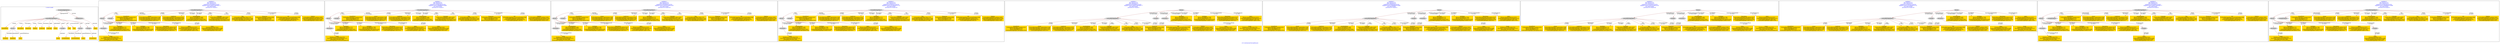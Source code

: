 digraph n0 {
fontcolor="blue"
remincross="true"
label="s23-s-national-portrait-gallery.json"
subgraph cluster_0 {
label="1-correct model"
n2[style="filled",color="white",fillcolor="lightgray",label="CulturalHeritageObject1"];
n3[shape="plaintext",style="filled",fillcolor="gold",label="DateOfWork"];
n4[style="filled",color="white",fillcolor="lightgray",label="Person1"];
n5[shape="plaintext",style="filled",fillcolor="gold",label="Description"];
n6[shape="plaintext",style="filled",fillcolor="gold",label="Dimension"];
n7[shape="plaintext",style="filled",fillcolor="gold",label="Medium"];
n8[shape="plaintext",style="filled",fillcolor="gold",label="CreditLine"];
n9[shape="plaintext",style="filled",fillcolor="gold",label="Copyright"];
n10[shape="plaintext",style="filled",fillcolor="gold",label="Owner"];
n11[style="filled",color="white",fillcolor="lightgray",label="Concept1"];
n12[shape="plaintext",style="filled",fillcolor="gold",label="Title"];
n13[shape="plaintext",style="filled",fillcolor="gold",label="Ref"];
n14[style="filled",color="white",fillcolor="lightgray",label="Person2"];
n15[style="filled",color="white",fillcolor="lightgray",label="Concept2"];
n16[shape="plaintext",style="filled",fillcolor="gold",label="birthDate"];
n17[shape="plaintext",style="filled",fillcolor="gold",label="deathDate"];
n18[shape="plaintext",style="filled",fillcolor="gold",label="Artist"];
n19[shape="plaintext",style="filled",fillcolor="gold",label="sitterBirthDate"];
n20[shape="plaintext",style="filled",fillcolor="gold",label="sitterDeathDate"];
n21[shape="plaintext",style="filled",fillcolor="gold",label="values"];
n22[style="filled",color="white",fillcolor="lightgray",label="EuropeanaAggregation1"];
n23[style="filled",color="white",fillcolor="lightgray",label="WebResource1"];
n24[shape="plaintext",style="filled",fillcolor="gold",label="Image"];
n25[shape="plaintext",style="filled",fillcolor="gold",label="values"];
n26[shape="plaintext",style="filled",fillcolor="gold",label="Classification"];
}
subgraph cluster_1 {
label="candidate 0\nlink coherence:0.0\nnode coherence:0.0\nconfidence:0.6534566631524267\nmapping score:0.34004110993969777\ncost:1800.020004\n-precision:0.67-recall:0.5"
n28[style="filled",color="white",fillcolor="lightgray",label="CulturalHeritageObject1"];
n29[style="filled",color="white",fillcolor="lightgray",label="Person1"];
n30[style="filled",color="white",fillcolor="lightgray",label="Concept1"];
n31[style="filled",color="white",fillcolor="lightgray",label="Document1"];
n32[shape="plaintext",style="filled",fillcolor="gold",label="deathDate\n[Person,dateOfDeath,0.72]\n[Person,dateOfBirth,0.215]\n[CulturalHeritageObject,extent,0.041]\n[CulturalHeritageObject,description,0.023]"];
n33[shape="plaintext",style="filled",fillcolor="gold",label="DateOfWork\n[CulturalHeritageObject,created,0.819]\n[Person,dateOfDeath,0.07]\n[Person,dateOfBirth,0.07]\n[CulturalHeritageObject,description,0.041]"];
n34[shape="plaintext",style="filled",fillcolor="gold",label="Image\n[WebResource,classLink,0.976]\n[Document,columnSubClassOfLink,0.015]\n[Document,classLink,0.009]\n[CulturalHeritageObject,accessionNumber,0.0]"];
n35[shape="plaintext",style="filled",fillcolor="gold",label="birthDate\n[Person,dateOfBirth,0.796]\n[Person,dateOfDeath,0.151]\n[CulturalHeritageObject,description,0.028]\n[CulturalHeritageObject,extent,0.025]"];
n36[shape="plaintext",style="filled",fillcolor="gold",label="Owner\n[CulturalHeritageObject,rightsHolder,0.508]\n[CulturalHeritageObject,provenance,0.436]\n[CulturalHeritageObject,description,0.043]\n[CulturalHeritageObject,title,0.013]"];
n37[shape="plaintext",style="filled",fillcolor="gold",label="CreditLine\n[CulturalHeritageObject,provenance,0.631]\n[CulturalHeritageObject,rightsHolder,0.293]\n[CulturalHeritageObject,description,0.06]\n[CulturalHeritageObject,title,0.017]"];
n38[shape="plaintext",style="filled",fillcolor="gold",label="sitterBirthDate\n[Person,dateOfBirth,0.468]\n[Person,dateOfDeath,0.431]\n[CulturalHeritageObject,extent,0.081]\n[CulturalHeritageObject,description,0.02]"];
n39[shape="plaintext",style="filled",fillcolor="gold",label="Copyright\n[CulturalHeritageObject,rights,0.835]\n[Person,nameOfThePerson,0.098]\n[CulturalHeritageObject,provenance,0.037]\n[CulturalHeritageObject,description,0.03]"];
n40[shape="plaintext",style="filled",fillcolor="gold",label="Title\n[CulturalHeritageObject,title,0.707]\n[CulturalHeritageObject,description,0.142]\n[CulturalHeritageObject,provenance,0.082]\n[Person,nameOfThePerson,0.069]"];
n41[shape="plaintext",style="filled",fillcolor="gold",label="Description\n[CulturalHeritageObject,description,0.811]\n[Person,biographicalInformation,0.138]\n[CulturalHeritageObject,provenance,0.029]\n[CulturalHeritageObject,title,0.021]"];
n42[shape="plaintext",style="filled",fillcolor="gold",label="Dimension\n[CulturalHeritageObject,extent,0.958]\n[Person,dateOfDeath,0.026]\n[Person,dateOfBirth,0.014]\n[Person,biographicalInformation,0.003]"];
n43[shape="plaintext",style="filled",fillcolor="gold",label="Ref\n[CulturalHeritageObject,accessionNumber,0.999]\n[CulturalHeritageObject,extent,0.001]\n[CulturalHeritageObject,rightsHolder,0.0]\n[CulturalHeritageObject,title,0.0]"];
n44[shape="plaintext",style="filled",fillcolor="gold",label="values\n[Concept,prefLabel,0.941]\n[CulturalHeritageObject,description,0.048]\n[Person,biographicalInformation,0.008]\n[CulturalHeritageObject,title,0.002]"];
n45[shape="plaintext",style="filled",fillcolor="gold",label="Medium\n[CulturalHeritageObject,medium,0.892]\n[CulturalHeritageObject,description,0.103]\n[Person,biographicalInformation,0.004]\n[CulturalHeritageObject,extent,0.001]"];
n46[shape="plaintext",style="filled",fillcolor="gold",label="Artist\n[Person,nameOfThePerson,0.823]\n[CulturalHeritageObject,description,0.075]\n[CulturalHeritageObject,title,0.06]\n[CulturalHeritageObject,rights,0.042]"];
}
subgraph cluster_2 {
label="candidate 1\nlink coherence:0.0\nnode coherence:0.0\nconfidence:0.6530623852451002\nmapping score:0.3399096839705889\ncost:1800.020004\n-precision:0.67-recall:0.5"
n48[style="filled",color="white",fillcolor="lightgray",label="CulturalHeritageObject1"];
n49[style="filled",color="white",fillcolor="lightgray",label="Person1"];
n50[style="filled",color="white",fillcolor="lightgray",label="Concept1"];
n51[style="filled",color="white",fillcolor="lightgray",label="Document1"];
n52[shape="plaintext",style="filled",fillcolor="gold",label="deathDate\n[Person,dateOfDeath,0.72]\n[Person,dateOfBirth,0.215]\n[CulturalHeritageObject,extent,0.041]\n[CulturalHeritageObject,description,0.023]"];
n53[shape="plaintext",style="filled",fillcolor="gold",label="Image\n[WebResource,classLink,0.976]\n[Document,columnSubClassOfLink,0.015]\n[Document,classLink,0.009]\n[CulturalHeritageObject,accessionNumber,0.0]"];
n54[shape="plaintext",style="filled",fillcolor="gold",label="DateOfWork\n[CulturalHeritageObject,created,0.819]\n[Person,dateOfDeath,0.07]\n[Person,dateOfBirth,0.07]\n[CulturalHeritageObject,description,0.041]"];
n55[shape="plaintext",style="filled",fillcolor="gold",label="birthDate\n[Person,dateOfBirth,0.796]\n[Person,dateOfDeath,0.151]\n[CulturalHeritageObject,description,0.028]\n[CulturalHeritageObject,extent,0.025]"];
n56[shape="plaintext",style="filled",fillcolor="gold",label="Owner\n[CulturalHeritageObject,rightsHolder,0.508]\n[CulturalHeritageObject,provenance,0.436]\n[CulturalHeritageObject,description,0.043]\n[CulturalHeritageObject,title,0.013]"];
n57[shape="plaintext",style="filled",fillcolor="gold",label="CreditLine\n[CulturalHeritageObject,provenance,0.631]\n[CulturalHeritageObject,rightsHolder,0.293]\n[CulturalHeritageObject,description,0.06]\n[CulturalHeritageObject,title,0.017]"];
n58[shape="plaintext",style="filled",fillcolor="gold",label="sitterBirthDate\n[Person,dateOfBirth,0.468]\n[Person,dateOfDeath,0.431]\n[CulturalHeritageObject,extent,0.081]\n[CulturalHeritageObject,description,0.02]"];
n59[shape="plaintext",style="filled",fillcolor="gold",label="Copyright\n[CulturalHeritageObject,rights,0.835]\n[Person,nameOfThePerson,0.098]\n[CulturalHeritageObject,provenance,0.037]\n[CulturalHeritageObject,description,0.03]"];
n60[shape="plaintext",style="filled",fillcolor="gold",label="Title\n[CulturalHeritageObject,title,0.707]\n[CulturalHeritageObject,description,0.142]\n[CulturalHeritageObject,provenance,0.082]\n[Person,nameOfThePerson,0.069]"];
n61[shape="plaintext",style="filled",fillcolor="gold",label="Description\n[CulturalHeritageObject,description,0.811]\n[Person,biographicalInformation,0.138]\n[CulturalHeritageObject,provenance,0.029]\n[CulturalHeritageObject,title,0.021]"];
n62[shape="plaintext",style="filled",fillcolor="gold",label="Dimension\n[CulturalHeritageObject,extent,0.958]\n[Person,dateOfDeath,0.026]\n[Person,dateOfBirth,0.014]\n[Person,biographicalInformation,0.003]"];
n63[shape="plaintext",style="filled",fillcolor="gold",label="Ref\n[CulturalHeritageObject,accessionNumber,0.999]\n[CulturalHeritageObject,extent,0.001]\n[CulturalHeritageObject,rightsHolder,0.0]\n[CulturalHeritageObject,title,0.0]"];
n64[shape="plaintext",style="filled",fillcolor="gold",label="values\n[Concept,prefLabel,0.941]\n[CulturalHeritageObject,description,0.048]\n[Person,biographicalInformation,0.008]\n[CulturalHeritageObject,title,0.002]"];
n65[shape="plaintext",style="filled",fillcolor="gold",label="Medium\n[CulturalHeritageObject,medium,0.892]\n[CulturalHeritageObject,description,0.103]\n[Person,biographicalInformation,0.004]\n[CulturalHeritageObject,extent,0.001]"];
n66[shape="plaintext",style="filled",fillcolor="gold",label="Artist\n[Person,nameOfThePerson,0.823]\n[CulturalHeritageObject,description,0.075]\n[CulturalHeritageObject,title,0.06]\n[CulturalHeritageObject,rights,0.042]"];
}
subgraph cluster_3 {
label="candidate 2\nlink coherence:0.0\nnode coherence:0.0\nconfidence:0.6343444451518793\nmapping score:0.33367037060618193\ncost:1800.020004\n-precision:0.61-recall:0.46"
n68[style="filled",color="white",fillcolor="lightgray",label="CulturalHeritageObject1"];
n69[style="filled",color="white",fillcolor="lightgray",label="Person1"];
n70[style="filled",color="white",fillcolor="lightgray",label="Concept1"];
n71[style="filled",color="white",fillcolor="lightgray",label="Document1"];
n72[shape="plaintext",style="filled",fillcolor="gold",label="sitterBirthDate\n[Person,dateOfBirth,0.468]\n[Person,dateOfDeath,0.431]\n[CulturalHeritageObject,extent,0.081]\n[CulturalHeritageObject,description,0.02]"];
n73[shape="plaintext",style="filled",fillcolor="gold",label="DateOfWork\n[CulturalHeritageObject,created,0.819]\n[Person,dateOfDeath,0.07]\n[Person,dateOfBirth,0.07]\n[CulturalHeritageObject,description,0.041]"];
n74[shape="plaintext",style="filled",fillcolor="gold",label="Image\n[WebResource,classLink,0.976]\n[Document,columnSubClassOfLink,0.015]\n[Document,classLink,0.009]\n[CulturalHeritageObject,accessionNumber,0.0]"];
n75[shape="plaintext",style="filled",fillcolor="gold",label="birthDate\n[Person,dateOfBirth,0.796]\n[Person,dateOfDeath,0.151]\n[CulturalHeritageObject,description,0.028]\n[CulturalHeritageObject,extent,0.025]"];
n76[shape="plaintext",style="filled",fillcolor="gold",label="Owner\n[CulturalHeritageObject,rightsHolder,0.508]\n[CulturalHeritageObject,provenance,0.436]\n[CulturalHeritageObject,description,0.043]\n[CulturalHeritageObject,title,0.013]"];
n77[shape="plaintext",style="filled",fillcolor="gold",label="CreditLine\n[CulturalHeritageObject,provenance,0.631]\n[CulturalHeritageObject,rightsHolder,0.293]\n[CulturalHeritageObject,description,0.06]\n[CulturalHeritageObject,title,0.017]"];
n78[shape="plaintext",style="filled",fillcolor="gold",label="deathDate\n[Person,dateOfDeath,0.72]\n[Person,dateOfBirth,0.215]\n[CulturalHeritageObject,extent,0.041]\n[CulturalHeritageObject,description,0.023]"];
n79[shape="plaintext",style="filled",fillcolor="gold",label="Copyright\n[CulturalHeritageObject,rights,0.835]\n[Person,nameOfThePerson,0.098]\n[CulturalHeritageObject,provenance,0.037]\n[CulturalHeritageObject,description,0.03]"];
n80[shape="plaintext",style="filled",fillcolor="gold",label="Title\n[CulturalHeritageObject,title,0.707]\n[CulturalHeritageObject,description,0.142]\n[CulturalHeritageObject,provenance,0.082]\n[Person,nameOfThePerson,0.069]"];
n81[shape="plaintext",style="filled",fillcolor="gold",label="Description\n[CulturalHeritageObject,description,0.811]\n[Person,biographicalInformation,0.138]\n[CulturalHeritageObject,provenance,0.029]\n[CulturalHeritageObject,title,0.021]"];
n82[shape="plaintext",style="filled",fillcolor="gold",label="Dimension\n[CulturalHeritageObject,extent,0.958]\n[Person,dateOfDeath,0.026]\n[Person,dateOfBirth,0.014]\n[Person,biographicalInformation,0.003]"];
n83[shape="plaintext",style="filled",fillcolor="gold",label="Ref\n[CulturalHeritageObject,accessionNumber,0.999]\n[CulturalHeritageObject,extent,0.001]\n[CulturalHeritageObject,rightsHolder,0.0]\n[CulturalHeritageObject,title,0.0]"];
n84[shape="plaintext",style="filled",fillcolor="gold",label="values\n[Concept,prefLabel,0.941]\n[CulturalHeritageObject,description,0.048]\n[Person,biographicalInformation,0.008]\n[CulturalHeritageObject,title,0.002]"];
n85[shape="plaintext",style="filled",fillcolor="gold",label="Medium\n[CulturalHeritageObject,medium,0.892]\n[CulturalHeritageObject,description,0.103]\n[Person,biographicalInformation,0.004]\n[CulturalHeritageObject,extent,0.001]"];
n86[shape="plaintext",style="filled",fillcolor="gold",label="Artist\n[Person,nameOfThePerson,0.823]\n[CulturalHeritageObject,description,0.075]\n[CulturalHeritageObject,title,0.06]\n[CulturalHeritageObject,rights,0.042]"];
}
subgraph cluster_4 {
label="candidate 3\nlink coherence:0.0\nnode coherence:0.0\nconfidence:0.6339501672445529\nmapping score:0.3335389446370732\ncost:1800.020004\n-precision:0.61-recall:0.46"
n88[style="filled",color="white",fillcolor="lightgray",label="CulturalHeritageObject1"];
n89[style="filled",color="white",fillcolor="lightgray",label="Person1"];
n90[style="filled",color="white",fillcolor="lightgray",label="Concept1"];
n91[style="filled",color="white",fillcolor="lightgray",label="Document1"];
n92[shape="plaintext",style="filled",fillcolor="gold",label="sitterBirthDate\n[Person,dateOfBirth,0.468]\n[Person,dateOfDeath,0.431]\n[CulturalHeritageObject,extent,0.081]\n[CulturalHeritageObject,description,0.02]"];
n93[shape="plaintext",style="filled",fillcolor="gold",label="Image\n[WebResource,classLink,0.976]\n[Document,columnSubClassOfLink,0.015]\n[Document,classLink,0.009]\n[CulturalHeritageObject,accessionNumber,0.0]"];
n94[shape="plaintext",style="filled",fillcolor="gold",label="DateOfWork\n[CulturalHeritageObject,created,0.819]\n[Person,dateOfDeath,0.07]\n[Person,dateOfBirth,0.07]\n[CulturalHeritageObject,description,0.041]"];
n95[shape="plaintext",style="filled",fillcolor="gold",label="birthDate\n[Person,dateOfBirth,0.796]\n[Person,dateOfDeath,0.151]\n[CulturalHeritageObject,description,0.028]\n[CulturalHeritageObject,extent,0.025]"];
n96[shape="plaintext",style="filled",fillcolor="gold",label="Owner\n[CulturalHeritageObject,rightsHolder,0.508]\n[CulturalHeritageObject,provenance,0.436]\n[CulturalHeritageObject,description,0.043]\n[CulturalHeritageObject,title,0.013]"];
n97[shape="plaintext",style="filled",fillcolor="gold",label="CreditLine\n[CulturalHeritageObject,provenance,0.631]\n[CulturalHeritageObject,rightsHolder,0.293]\n[CulturalHeritageObject,description,0.06]\n[CulturalHeritageObject,title,0.017]"];
n98[shape="plaintext",style="filled",fillcolor="gold",label="deathDate\n[Person,dateOfDeath,0.72]\n[Person,dateOfBirth,0.215]\n[CulturalHeritageObject,extent,0.041]\n[CulturalHeritageObject,description,0.023]"];
n99[shape="plaintext",style="filled",fillcolor="gold",label="Copyright\n[CulturalHeritageObject,rights,0.835]\n[Person,nameOfThePerson,0.098]\n[CulturalHeritageObject,provenance,0.037]\n[CulturalHeritageObject,description,0.03]"];
n100[shape="plaintext",style="filled",fillcolor="gold",label="Title\n[CulturalHeritageObject,title,0.707]\n[CulturalHeritageObject,description,0.142]\n[CulturalHeritageObject,provenance,0.082]\n[Person,nameOfThePerson,0.069]"];
n101[shape="plaintext",style="filled",fillcolor="gold",label="Description\n[CulturalHeritageObject,description,0.811]\n[Person,biographicalInformation,0.138]\n[CulturalHeritageObject,provenance,0.029]\n[CulturalHeritageObject,title,0.021]"];
n102[shape="plaintext",style="filled",fillcolor="gold",label="Dimension\n[CulturalHeritageObject,extent,0.958]\n[Person,dateOfDeath,0.026]\n[Person,dateOfBirth,0.014]\n[Person,biographicalInformation,0.003]"];
n103[shape="plaintext",style="filled",fillcolor="gold",label="Ref\n[CulturalHeritageObject,accessionNumber,0.999]\n[CulturalHeritageObject,extent,0.001]\n[CulturalHeritageObject,rightsHolder,0.0]\n[CulturalHeritageObject,title,0.0]"];
n104[shape="plaintext",style="filled",fillcolor="gold",label="values\n[Concept,prefLabel,0.941]\n[CulturalHeritageObject,description,0.048]\n[Person,biographicalInformation,0.008]\n[CulturalHeritageObject,title,0.002]"];
n105[shape="plaintext",style="filled",fillcolor="gold",label="Medium\n[CulturalHeritageObject,medium,0.892]\n[CulturalHeritageObject,description,0.103]\n[Person,biographicalInformation,0.004]\n[CulturalHeritageObject,extent,0.001]"];
n106[shape="plaintext",style="filled",fillcolor="gold",label="Artist\n[Person,nameOfThePerson,0.823]\n[CulturalHeritageObject,description,0.075]\n[CulturalHeritageObject,title,0.06]\n[CulturalHeritageObject,rights,0.042]"];
}
subgraph cluster_5 {
label="candidate 4\nlink coherence:0.0\nnode coherence:0.0\nconfidence:0.6534566631524267\nmapping score:0.34004110993969777\ncost:1800.030006\n-precision:0.67-recall:0.5"
n108[style="filled",color="white",fillcolor="lightgray",label="Person1"];
n109[style="filled",color="white",fillcolor="lightgray",label="CulturalHeritageObject1"];
n110[style="filled",color="white",fillcolor="lightgray",label="Concept1"];
n111[style="filled",color="white",fillcolor="lightgray",label="Document1"];
n112[shape="plaintext",style="filled",fillcolor="gold",label="deathDate\n[Person,dateOfDeath,0.72]\n[Person,dateOfBirth,0.215]\n[CulturalHeritageObject,extent,0.041]\n[CulturalHeritageObject,description,0.023]"];
n113[shape="plaintext",style="filled",fillcolor="gold",label="DateOfWork\n[CulturalHeritageObject,created,0.819]\n[Person,dateOfDeath,0.07]\n[Person,dateOfBirth,0.07]\n[CulturalHeritageObject,description,0.041]"];
n114[shape="plaintext",style="filled",fillcolor="gold",label="Image\n[WebResource,classLink,0.976]\n[Document,columnSubClassOfLink,0.015]\n[Document,classLink,0.009]\n[CulturalHeritageObject,accessionNumber,0.0]"];
n115[shape="plaintext",style="filled",fillcolor="gold",label="birthDate\n[Person,dateOfBirth,0.796]\n[Person,dateOfDeath,0.151]\n[CulturalHeritageObject,description,0.028]\n[CulturalHeritageObject,extent,0.025]"];
n116[shape="plaintext",style="filled",fillcolor="gold",label="Owner\n[CulturalHeritageObject,rightsHolder,0.508]\n[CulturalHeritageObject,provenance,0.436]\n[CulturalHeritageObject,description,0.043]\n[CulturalHeritageObject,title,0.013]"];
n117[shape="plaintext",style="filled",fillcolor="gold",label="CreditLine\n[CulturalHeritageObject,provenance,0.631]\n[CulturalHeritageObject,rightsHolder,0.293]\n[CulturalHeritageObject,description,0.06]\n[CulturalHeritageObject,title,0.017]"];
n118[shape="plaintext",style="filled",fillcolor="gold",label="sitterBirthDate\n[Person,dateOfBirth,0.468]\n[Person,dateOfDeath,0.431]\n[CulturalHeritageObject,extent,0.081]\n[CulturalHeritageObject,description,0.02]"];
n119[shape="plaintext",style="filled",fillcolor="gold",label="Copyright\n[CulturalHeritageObject,rights,0.835]\n[Person,nameOfThePerson,0.098]\n[CulturalHeritageObject,provenance,0.037]\n[CulturalHeritageObject,description,0.03]"];
n120[shape="plaintext",style="filled",fillcolor="gold",label="Title\n[CulturalHeritageObject,title,0.707]\n[CulturalHeritageObject,description,0.142]\n[CulturalHeritageObject,provenance,0.082]\n[Person,nameOfThePerson,0.069]"];
n121[shape="plaintext",style="filled",fillcolor="gold",label="Description\n[CulturalHeritageObject,description,0.811]\n[Person,biographicalInformation,0.138]\n[CulturalHeritageObject,provenance,0.029]\n[CulturalHeritageObject,title,0.021]"];
n122[shape="plaintext",style="filled",fillcolor="gold",label="Dimension\n[CulturalHeritageObject,extent,0.958]\n[Person,dateOfDeath,0.026]\n[Person,dateOfBirth,0.014]\n[Person,biographicalInformation,0.003]"];
n123[shape="plaintext",style="filled",fillcolor="gold",label="Ref\n[CulturalHeritageObject,accessionNumber,0.999]\n[CulturalHeritageObject,extent,0.001]\n[CulturalHeritageObject,rightsHolder,0.0]\n[CulturalHeritageObject,title,0.0]"];
n124[shape="plaintext",style="filled",fillcolor="gold",label="values\n[Concept,prefLabel,0.941]\n[CulturalHeritageObject,description,0.048]\n[Person,biographicalInformation,0.008]\n[CulturalHeritageObject,title,0.002]"];
n125[shape="plaintext",style="filled",fillcolor="gold",label="Medium\n[CulturalHeritageObject,medium,0.892]\n[CulturalHeritageObject,description,0.103]\n[Person,biographicalInformation,0.004]\n[CulturalHeritageObject,extent,0.001]"];
n126[shape="plaintext",style="filled",fillcolor="gold",label="Artist\n[Person,nameOfThePerson,0.823]\n[CulturalHeritageObject,description,0.075]\n[CulturalHeritageObject,title,0.06]\n[CulturalHeritageObject,rights,0.042]"];
}
subgraph cluster_6 {
label="candidate 5\nlink coherence:0.0\nnode coherence:0.0\nconfidence:0.6530623852451002\nmapping score:0.3399096839705889\ncost:1800.030006\n-precision:0.67-recall:0.5"
n128[style="filled",color="white",fillcolor="lightgray",label="Person1"];
n129[style="filled",color="white",fillcolor="lightgray",label="CulturalHeritageObject1"];
n130[style="filled",color="white",fillcolor="lightgray",label="Concept1"];
n131[style="filled",color="white",fillcolor="lightgray",label="Document1"];
n132[shape="plaintext",style="filled",fillcolor="gold",label="deathDate\n[Person,dateOfDeath,0.72]\n[Person,dateOfBirth,0.215]\n[CulturalHeritageObject,extent,0.041]\n[CulturalHeritageObject,description,0.023]"];
n133[shape="plaintext",style="filled",fillcolor="gold",label="Image\n[WebResource,classLink,0.976]\n[Document,columnSubClassOfLink,0.015]\n[Document,classLink,0.009]\n[CulturalHeritageObject,accessionNumber,0.0]"];
n134[shape="plaintext",style="filled",fillcolor="gold",label="DateOfWork\n[CulturalHeritageObject,created,0.819]\n[Person,dateOfDeath,0.07]\n[Person,dateOfBirth,0.07]\n[CulturalHeritageObject,description,0.041]"];
n135[shape="plaintext",style="filled",fillcolor="gold",label="birthDate\n[Person,dateOfBirth,0.796]\n[Person,dateOfDeath,0.151]\n[CulturalHeritageObject,description,0.028]\n[CulturalHeritageObject,extent,0.025]"];
n136[shape="plaintext",style="filled",fillcolor="gold",label="Owner\n[CulturalHeritageObject,rightsHolder,0.508]\n[CulturalHeritageObject,provenance,0.436]\n[CulturalHeritageObject,description,0.043]\n[CulturalHeritageObject,title,0.013]"];
n137[shape="plaintext",style="filled",fillcolor="gold",label="CreditLine\n[CulturalHeritageObject,provenance,0.631]\n[CulturalHeritageObject,rightsHolder,0.293]\n[CulturalHeritageObject,description,0.06]\n[CulturalHeritageObject,title,0.017]"];
n138[shape="plaintext",style="filled",fillcolor="gold",label="sitterBirthDate\n[Person,dateOfBirth,0.468]\n[Person,dateOfDeath,0.431]\n[CulturalHeritageObject,extent,0.081]\n[CulturalHeritageObject,description,0.02]"];
n139[shape="plaintext",style="filled",fillcolor="gold",label="Copyright\n[CulturalHeritageObject,rights,0.835]\n[Person,nameOfThePerson,0.098]\n[CulturalHeritageObject,provenance,0.037]\n[CulturalHeritageObject,description,0.03]"];
n140[shape="plaintext",style="filled",fillcolor="gold",label="Title\n[CulturalHeritageObject,title,0.707]\n[CulturalHeritageObject,description,0.142]\n[CulturalHeritageObject,provenance,0.082]\n[Person,nameOfThePerson,0.069]"];
n141[shape="plaintext",style="filled",fillcolor="gold",label="Description\n[CulturalHeritageObject,description,0.811]\n[Person,biographicalInformation,0.138]\n[CulturalHeritageObject,provenance,0.029]\n[CulturalHeritageObject,title,0.021]"];
n142[shape="plaintext",style="filled",fillcolor="gold",label="Dimension\n[CulturalHeritageObject,extent,0.958]\n[Person,dateOfDeath,0.026]\n[Person,dateOfBirth,0.014]\n[Person,biographicalInformation,0.003]"];
n143[shape="plaintext",style="filled",fillcolor="gold",label="Ref\n[CulturalHeritageObject,accessionNumber,0.999]\n[CulturalHeritageObject,extent,0.001]\n[CulturalHeritageObject,rightsHolder,0.0]\n[CulturalHeritageObject,title,0.0]"];
n144[shape="plaintext",style="filled",fillcolor="gold",label="values\n[Concept,prefLabel,0.941]\n[CulturalHeritageObject,description,0.048]\n[Person,biographicalInformation,0.008]\n[CulturalHeritageObject,title,0.002]"];
n145[shape="plaintext",style="filled",fillcolor="gold",label="Medium\n[CulturalHeritageObject,medium,0.892]\n[CulturalHeritageObject,description,0.103]\n[Person,biographicalInformation,0.004]\n[CulturalHeritageObject,extent,0.001]"];
n146[shape="plaintext",style="filled",fillcolor="gold",label="Artist\n[Person,nameOfThePerson,0.823]\n[CulturalHeritageObject,description,0.075]\n[CulturalHeritageObject,title,0.06]\n[CulturalHeritageObject,rights,0.042]"];
}
subgraph cluster_7 {
label="candidate 6\nlink coherence:0.0\nnode coherence:0.0\nconfidence:0.6343444451518793\nmapping score:0.33367037060618193\ncost:1800.030006\n-precision:0.61-recall:0.46"
n148[style="filled",color="white",fillcolor="lightgray",label="Person1"];
n149[style="filled",color="white",fillcolor="lightgray",label="CulturalHeritageObject1"];
n150[style="filled",color="white",fillcolor="lightgray",label="Concept1"];
n151[style="filled",color="white",fillcolor="lightgray",label="Document1"];
n152[shape="plaintext",style="filled",fillcolor="gold",label="sitterBirthDate\n[Person,dateOfBirth,0.468]\n[Person,dateOfDeath,0.431]\n[CulturalHeritageObject,extent,0.081]\n[CulturalHeritageObject,description,0.02]"];
n153[shape="plaintext",style="filled",fillcolor="gold",label="DateOfWork\n[CulturalHeritageObject,created,0.819]\n[Person,dateOfDeath,0.07]\n[Person,dateOfBirth,0.07]\n[CulturalHeritageObject,description,0.041]"];
n154[shape="plaintext",style="filled",fillcolor="gold",label="Image\n[WebResource,classLink,0.976]\n[Document,columnSubClassOfLink,0.015]\n[Document,classLink,0.009]\n[CulturalHeritageObject,accessionNumber,0.0]"];
n155[shape="plaintext",style="filled",fillcolor="gold",label="birthDate\n[Person,dateOfBirth,0.796]\n[Person,dateOfDeath,0.151]\n[CulturalHeritageObject,description,0.028]\n[CulturalHeritageObject,extent,0.025]"];
n156[shape="plaintext",style="filled",fillcolor="gold",label="Owner\n[CulturalHeritageObject,rightsHolder,0.508]\n[CulturalHeritageObject,provenance,0.436]\n[CulturalHeritageObject,description,0.043]\n[CulturalHeritageObject,title,0.013]"];
n157[shape="plaintext",style="filled",fillcolor="gold",label="CreditLine\n[CulturalHeritageObject,provenance,0.631]\n[CulturalHeritageObject,rightsHolder,0.293]\n[CulturalHeritageObject,description,0.06]\n[CulturalHeritageObject,title,0.017]"];
n158[shape="plaintext",style="filled",fillcolor="gold",label="deathDate\n[Person,dateOfDeath,0.72]\n[Person,dateOfBirth,0.215]\n[CulturalHeritageObject,extent,0.041]\n[CulturalHeritageObject,description,0.023]"];
n159[shape="plaintext",style="filled",fillcolor="gold",label="Copyright\n[CulturalHeritageObject,rights,0.835]\n[Person,nameOfThePerson,0.098]\n[CulturalHeritageObject,provenance,0.037]\n[CulturalHeritageObject,description,0.03]"];
n160[shape="plaintext",style="filled",fillcolor="gold",label="Title\n[CulturalHeritageObject,title,0.707]\n[CulturalHeritageObject,description,0.142]\n[CulturalHeritageObject,provenance,0.082]\n[Person,nameOfThePerson,0.069]"];
n161[shape="plaintext",style="filled",fillcolor="gold",label="Description\n[CulturalHeritageObject,description,0.811]\n[Person,biographicalInformation,0.138]\n[CulturalHeritageObject,provenance,0.029]\n[CulturalHeritageObject,title,0.021]"];
n162[shape="plaintext",style="filled",fillcolor="gold",label="Dimension\n[CulturalHeritageObject,extent,0.958]\n[Person,dateOfDeath,0.026]\n[Person,dateOfBirth,0.014]\n[Person,biographicalInformation,0.003]"];
n163[shape="plaintext",style="filled",fillcolor="gold",label="Ref\n[CulturalHeritageObject,accessionNumber,0.999]\n[CulturalHeritageObject,extent,0.001]\n[CulturalHeritageObject,rightsHolder,0.0]\n[CulturalHeritageObject,title,0.0]"];
n164[shape="plaintext",style="filled",fillcolor="gold",label="values\n[Concept,prefLabel,0.941]\n[CulturalHeritageObject,description,0.048]\n[Person,biographicalInformation,0.008]\n[CulturalHeritageObject,title,0.002]"];
n165[shape="plaintext",style="filled",fillcolor="gold",label="Medium\n[CulturalHeritageObject,medium,0.892]\n[CulturalHeritageObject,description,0.103]\n[Person,biographicalInformation,0.004]\n[CulturalHeritageObject,extent,0.001]"];
n166[shape="plaintext",style="filled",fillcolor="gold",label="Artist\n[Person,nameOfThePerson,0.823]\n[CulturalHeritageObject,description,0.075]\n[CulturalHeritageObject,title,0.06]\n[CulturalHeritageObject,rights,0.042]"];
}
subgraph cluster_8 {
label="candidate 7\nlink coherence:0.0\nnode coherence:0.0\nconfidence:0.6339501672445529\nmapping score:0.3335389446370732\ncost:1800.030006\n-precision:0.61-recall:0.46"
n168[style="filled",color="white",fillcolor="lightgray",label="Person1"];
n169[style="filled",color="white",fillcolor="lightgray",label="CulturalHeritageObject1"];
n170[style="filled",color="white",fillcolor="lightgray",label="Concept1"];
n171[style="filled",color="white",fillcolor="lightgray",label="Document1"];
n172[shape="plaintext",style="filled",fillcolor="gold",label="sitterBirthDate\n[Person,dateOfBirth,0.468]\n[Person,dateOfDeath,0.431]\n[CulturalHeritageObject,extent,0.081]\n[CulturalHeritageObject,description,0.02]"];
n173[shape="plaintext",style="filled",fillcolor="gold",label="Image\n[WebResource,classLink,0.976]\n[Document,columnSubClassOfLink,0.015]\n[Document,classLink,0.009]\n[CulturalHeritageObject,accessionNumber,0.0]"];
n174[shape="plaintext",style="filled",fillcolor="gold",label="DateOfWork\n[CulturalHeritageObject,created,0.819]\n[Person,dateOfDeath,0.07]\n[Person,dateOfBirth,0.07]\n[CulturalHeritageObject,description,0.041]"];
n175[shape="plaintext",style="filled",fillcolor="gold",label="birthDate\n[Person,dateOfBirth,0.796]\n[Person,dateOfDeath,0.151]\n[CulturalHeritageObject,description,0.028]\n[CulturalHeritageObject,extent,0.025]"];
n176[shape="plaintext",style="filled",fillcolor="gold",label="Owner\n[CulturalHeritageObject,rightsHolder,0.508]\n[CulturalHeritageObject,provenance,0.436]\n[CulturalHeritageObject,description,0.043]\n[CulturalHeritageObject,title,0.013]"];
n177[shape="plaintext",style="filled",fillcolor="gold",label="CreditLine\n[CulturalHeritageObject,provenance,0.631]\n[CulturalHeritageObject,rightsHolder,0.293]\n[CulturalHeritageObject,description,0.06]\n[CulturalHeritageObject,title,0.017]"];
n178[shape="plaintext",style="filled",fillcolor="gold",label="deathDate\n[Person,dateOfDeath,0.72]\n[Person,dateOfBirth,0.215]\n[CulturalHeritageObject,extent,0.041]\n[CulturalHeritageObject,description,0.023]"];
n179[shape="plaintext",style="filled",fillcolor="gold",label="Copyright\n[CulturalHeritageObject,rights,0.835]\n[Person,nameOfThePerson,0.098]\n[CulturalHeritageObject,provenance,0.037]\n[CulturalHeritageObject,description,0.03]"];
n180[shape="plaintext",style="filled",fillcolor="gold",label="Title\n[CulturalHeritageObject,title,0.707]\n[CulturalHeritageObject,description,0.142]\n[CulturalHeritageObject,provenance,0.082]\n[Person,nameOfThePerson,0.069]"];
n181[shape="plaintext",style="filled",fillcolor="gold",label="Description\n[CulturalHeritageObject,description,0.811]\n[Person,biographicalInformation,0.138]\n[CulturalHeritageObject,provenance,0.029]\n[CulturalHeritageObject,title,0.021]"];
n182[shape="plaintext",style="filled",fillcolor="gold",label="Dimension\n[CulturalHeritageObject,extent,0.958]\n[Person,dateOfDeath,0.026]\n[Person,dateOfBirth,0.014]\n[Person,biographicalInformation,0.003]"];
n183[shape="plaintext",style="filled",fillcolor="gold",label="Ref\n[CulturalHeritageObject,accessionNumber,0.999]\n[CulturalHeritageObject,extent,0.001]\n[CulturalHeritageObject,rightsHolder,0.0]\n[CulturalHeritageObject,title,0.0]"];
n184[shape="plaintext",style="filled",fillcolor="gold",label="values\n[Concept,prefLabel,0.941]\n[CulturalHeritageObject,description,0.048]\n[Person,biographicalInformation,0.008]\n[CulturalHeritageObject,title,0.002]"];
n185[shape="plaintext",style="filled",fillcolor="gold",label="Medium\n[CulturalHeritageObject,medium,0.892]\n[CulturalHeritageObject,description,0.103]\n[Person,biographicalInformation,0.004]\n[CulturalHeritageObject,extent,0.001]"];
n186[shape="plaintext",style="filled",fillcolor="gold",label="Artist\n[Person,nameOfThePerson,0.823]\n[CulturalHeritageObject,description,0.075]\n[CulturalHeritageObject,title,0.06]\n[CulturalHeritageObject,rights,0.042]"];
}
subgraph cluster_9 {
label="candidate 8\nlink coherence:0.0\nnode coherence:0.0\nconfidence:0.6534566631524267\nmapping score:0.34004110993969777\ncost:1900.020004\n-precision:0.63-recall:0.5"
n188[style="filled",color="white",fillcolor="lightgray",label="CulturalHeritageObject1"];
n189[style="filled",color="white",fillcolor="lightgray",label="Person1"];
n190[style="filled",color="white",fillcolor="lightgray",label="ConceptScheme1"];
n191[style="filled",color="white",fillcolor="lightgray",label="Document1"];
n192[style="filled",color="white",fillcolor="lightgray",label="Concept1"];
n193[shape="plaintext",style="filled",fillcolor="gold",label="deathDate\n[Person,dateOfDeath,0.72]\n[Person,dateOfBirth,0.215]\n[CulturalHeritageObject,extent,0.041]\n[CulturalHeritageObject,description,0.023]"];
n194[shape="plaintext",style="filled",fillcolor="gold",label="DateOfWork\n[CulturalHeritageObject,created,0.819]\n[Person,dateOfDeath,0.07]\n[Person,dateOfBirth,0.07]\n[CulturalHeritageObject,description,0.041]"];
n195[shape="plaintext",style="filled",fillcolor="gold",label="Image\n[WebResource,classLink,0.976]\n[Document,columnSubClassOfLink,0.015]\n[Document,classLink,0.009]\n[CulturalHeritageObject,accessionNumber,0.0]"];
n196[shape="plaintext",style="filled",fillcolor="gold",label="birthDate\n[Person,dateOfBirth,0.796]\n[Person,dateOfDeath,0.151]\n[CulturalHeritageObject,description,0.028]\n[CulturalHeritageObject,extent,0.025]"];
n197[shape="plaintext",style="filled",fillcolor="gold",label="Owner\n[CulturalHeritageObject,rightsHolder,0.508]\n[CulturalHeritageObject,provenance,0.436]\n[CulturalHeritageObject,description,0.043]\n[CulturalHeritageObject,title,0.013]"];
n198[shape="plaintext",style="filled",fillcolor="gold",label="CreditLine\n[CulturalHeritageObject,provenance,0.631]\n[CulturalHeritageObject,rightsHolder,0.293]\n[CulturalHeritageObject,description,0.06]\n[CulturalHeritageObject,title,0.017]"];
n199[shape="plaintext",style="filled",fillcolor="gold",label="sitterBirthDate\n[Person,dateOfBirth,0.468]\n[Person,dateOfDeath,0.431]\n[CulturalHeritageObject,extent,0.081]\n[CulturalHeritageObject,description,0.02]"];
n200[shape="plaintext",style="filled",fillcolor="gold",label="Copyright\n[CulturalHeritageObject,rights,0.835]\n[Person,nameOfThePerson,0.098]\n[CulturalHeritageObject,provenance,0.037]\n[CulturalHeritageObject,description,0.03]"];
n201[shape="plaintext",style="filled",fillcolor="gold",label="Title\n[CulturalHeritageObject,title,0.707]\n[CulturalHeritageObject,description,0.142]\n[CulturalHeritageObject,provenance,0.082]\n[Person,nameOfThePerson,0.069]"];
n202[shape="plaintext",style="filled",fillcolor="gold",label="Description\n[CulturalHeritageObject,description,0.811]\n[Person,biographicalInformation,0.138]\n[CulturalHeritageObject,provenance,0.029]\n[CulturalHeritageObject,title,0.021]"];
n203[shape="plaintext",style="filled",fillcolor="gold",label="Dimension\n[CulturalHeritageObject,extent,0.958]\n[Person,dateOfDeath,0.026]\n[Person,dateOfBirth,0.014]\n[Person,biographicalInformation,0.003]"];
n204[shape="plaintext",style="filled",fillcolor="gold",label="Ref\n[CulturalHeritageObject,accessionNumber,0.999]\n[CulturalHeritageObject,extent,0.001]\n[CulturalHeritageObject,rightsHolder,0.0]\n[CulturalHeritageObject,title,0.0]"];
n205[shape="plaintext",style="filled",fillcolor="gold",label="values\n[Concept,prefLabel,0.941]\n[CulturalHeritageObject,description,0.048]\n[Person,biographicalInformation,0.008]\n[CulturalHeritageObject,title,0.002]"];
n206[shape="plaintext",style="filled",fillcolor="gold",label="Medium\n[CulturalHeritageObject,medium,0.892]\n[CulturalHeritageObject,description,0.103]\n[Person,biographicalInformation,0.004]\n[CulturalHeritageObject,extent,0.001]"];
n207[shape="plaintext",style="filled",fillcolor="gold",label="Artist\n[Person,nameOfThePerson,0.823]\n[CulturalHeritageObject,description,0.075]\n[CulturalHeritageObject,title,0.06]\n[CulturalHeritageObject,rights,0.042]"];
}
subgraph cluster_10 {
label="candidate 9\nlink coherence:0.0\nnode coherence:0.0\nconfidence:0.6530623852451002\nmapping score:0.3399096839705889\ncost:1900.020004\n-precision:0.63-recall:0.5"
n209[style="filled",color="white",fillcolor="lightgray",label="CulturalHeritageObject1"];
n210[style="filled",color="white",fillcolor="lightgray",label="Person1"];
n211[style="filled",color="white",fillcolor="lightgray",label="ConceptScheme1"];
n212[style="filled",color="white",fillcolor="lightgray",label="Document1"];
n213[style="filled",color="white",fillcolor="lightgray",label="Concept1"];
n214[shape="plaintext",style="filled",fillcolor="gold",label="deathDate\n[Person,dateOfDeath,0.72]\n[Person,dateOfBirth,0.215]\n[CulturalHeritageObject,extent,0.041]\n[CulturalHeritageObject,description,0.023]"];
n215[shape="plaintext",style="filled",fillcolor="gold",label="Image\n[WebResource,classLink,0.976]\n[Document,columnSubClassOfLink,0.015]\n[Document,classLink,0.009]\n[CulturalHeritageObject,accessionNumber,0.0]"];
n216[shape="plaintext",style="filled",fillcolor="gold",label="DateOfWork\n[CulturalHeritageObject,created,0.819]\n[Person,dateOfDeath,0.07]\n[Person,dateOfBirth,0.07]\n[CulturalHeritageObject,description,0.041]"];
n217[shape="plaintext",style="filled",fillcolor="gold",label="birthDate\n[Person,dateOfBirth,0.796]\n[Person,dateOfDeath,0.151]\n[CulturalHeritageObject,description,0.028]\n[CulturalHeritageObject,extent,0.025]"];
n218[shape="plaintext",style="filled",fillcolor="gold",label="Owner\n[CulturalHeritageObject,rightsHolder,0.508]\n[CulturalHeritageObject,provenance,0.436]\n[CulturalHeritageObject,description,0.043]\n[CulturalHeritageObject,title,0.013]"];
n219[shape="plaintext",style="filled",fillcolor="gold",label="CreditLine\n[CulturalHeritageObject,provenance,0.631]\n[CulturalHeritageObject,rightsHolder,0.293]\n[CulturalHeritageObject,description,0.06]\n[CulturalHeritageObject,title,0.017]"];
n220[shape="plaintext",style="filled",fillcolor="gold",label="sitterBirthDate\n[Person,dateOfBirth,0.468]\n[Person,dateOfDeath,0.431]\n[CulturalHeritageObject,extent,0.081]\n[CulturalHeritageObject,description,0.02]"];
n221[shape="plaintext",style="filled",fillcolor="gold",label="Copyright\n[CulturalHeritageObject,rights,0.835]\n[Person,nameOfThePerson,0.098]\n[CulturalHeritageObject,provenance,0.037]\n[CulturalHeritageObject,description,0.03]"];
n222[shape="plaintext",style="filled",fillcolor="gold",label="Title\n[CulturalHeritageObject,title,0.707]\n[CulturalHeritageObject,description,0.142]\n[CulturalHeritageObject,provenance,0.082]\n[Person,nameOfThePerson,0.069]"];
n223[shape="plaintext",style="filled",fillcolor="gold",label="Description\n[CulturalHeritageObject,description,0.811]\n[Person,biographicalInformation,0.138]\n[CulturalHeritageObject,provenance,0.029]\n[CulturalHeritageObject,title,0.021]"];
n224[shape="plaintext",style="filled",fillcolor="gold",label="Dimension\n[CulturalHeritageObject,extent,0.958]\n[Person,dateOfDeath,0.026]\n[Person,dateOfBirth,0.014]\n[Person,biographicalInformation,0.003]"];
n225[shape="plaintext",style="filled",fillcolor="gold",label="Ref\n[CulturalHeritageObject,accessionNumber,0.999]\n[CulturalHeritageObject,extent,0.001]\n[CulturalHeritageObject,rightsHolder,0.0]\n[CulturalHeritageObject,title,0.0]"];
n226[shape="plaintext",style="filled",fillcolor="gold",label="values\n[Concept,prefLabel,0.941]\n[CulturalHeritageObject,description,0.048]\n[Person,biographicalInformation,0.008]\n[CulturalHeritageObject,title,0.002]"];
n227[shape="plaintext",style="filled",fillcolor="gold",label="Medium\n[CulturalHeritageObject,medium,0.892]\n[CulturalHeritageObject,description,0.103]\n[Person,biographicalInformation,0.004]\n[CulturalHeritageObject,extent,0.001]"];
n228[shape="plaintext",style="filled",fillcolor="gold",label="Artist\n[Person,nameOfThePerson,0.823]\n[CulturalHeritageObject,description,0.075]\n[CulturalHeritageObject,title,0.06]\n[CulturalHeritageObject,rights,0.042]"];
}
n2 -> n3[color="brown",fontcolor="black",label="created"]
n2 -> n4[color="brown",fontcolor="black",label="creator"]
n2 -> n5[color="brown",fontcolor="black",label="description"]
n2 -> n6[color="brown",fontcolor="black",label="extent"]
n2 -> n7[color="brown",fontcolor="black",label="medium"]
n2 -> n8[color="brown",fontcolor="black",label="provenance"]
n2 -> n9[color="brown",fontcolor="black",label="rights"]
n2 -> n10[color="brown",fontcolor="black",label="rightsHolder"]
n2 -> n11[color="brown",fontcolor="black",label="subject"]
n2 -> n12[color="brown",fontcolor="black",label="title"]
n2 -> n13[color="brown",fontcolor="black",label="accessionNumber"]
n2 -> n14[color="brown",fontcolor="black",label="sitter"]
n2 -> n15[color="brown",fontcolor="black",label="hasType"]
n4 -> n16[color="brown",fontcolor="black",label="dateOfBirth"]
n4 -> n17[color="brown",fontcolor="black",label="dateOfDeath"]
n4 -> n18[color="brown",fontcolor="black",label="nameOfThePerson"]
n14 -> n19[color="brown",fontcolor="black",label="dateOfBirth"]
n14 -> n20[color="brown",fontcolor="black",label="dateOfDeath"]
n14 -> n21[color="brown",fontcolor="black",label="nameOfThePerson"]
n22 -> n2[color="brown",fontcolor="black",label="aggregatedCHO"]
n22 -> n23[color="brown",fontcolor="black",label="hasView"]
n23 -> n24[color="brown",fontcolor="black",label="classLink"]
n11 -> n25[color="brown",fontcolor="black",label="prefLabel"]
n15 -> n26[color="brown",fontcolor="black",label="prefLabel"]
n28 -> n29[color="brown",fontcolor="black",label="sitter\nw=100.0"]
n28 -> n30[color="brown",fontcolor="black",label="hasType\nw=100.010002"]
n29 -> n31[color="brown",fontcolor="black",label="workplaceHomepage\nw=100.010002"]
n29 -> n32[color="brown",fontcolor="black",label="dateOfDeath\nw=100.0"]
n28 -> n33[color="brown",fontcolor="black",label="created\nw=100.0"]
n31 -> n34[color="brown",fontcolor="black",label="columnSubClassOfLink\nw=100.0"]
n29 -> n35[color="brown",fontcolor="black",label="dateOfBirth\nw=100.0"]
n28 -> n36[color="brown",fontcolor="black",label="rightsHolder\nw=100.0"]
n28 -> n37[color="brown",fontcolor="black",label="provenance\nw=100.0"]
n28 -> n38[color="brown",fontcolor="black",label="description\nw=100.0"]
n28 -> n39[color="brown",fontcolor="black",label="rights\nw=100.0"]
n28 -> n40[color="brown",fontcolor="black",label="title\nw=100.0"]
n29 -> n41[color="brown",fontcolor="black",label="biographicalInformation\nw=100.0"]
n28 -> n42[color="brown",fontcolor="black",label="extent\nw=100.0"]
n28 -> n43[color="brown",fontcolor="black",label="accessionNumber\nw=100.0"]
n30 -> n44[color="brown",fontcolor="black",label="prefLabel\nw=100.0"]
n28 -> n45[color="brown",fontcolor="black",label="medium\nw=100.0"]
n29 -> n46[color="brown",fontcolor="black",label="nameOfThePerson\nw=100.0"]
n48 -> n49[color="brown",fontcolor="black",label="sitter\nw=100.0"]
n48 -> n50[color="brown",fontcolor="black",label="hasType\nw=100.010002"]
n49 -> n51[color="brown",fontcolor="black",label="workplaceHomepage\nw=100.010002"]
n49 -> n52[color="brown",fontcolor="black",label="dateOfDeath\nw=100.0"]
n51 -> n53[color="brown",fontcolor="black",label="classLink\nw=100.0"]
n48 -> n54[color="brown",fontcolor="black",label="created\nw=100.0"]
n49 -> n55[color="brown",fontcolor="black",label="dateOfBirth\nw=100.0"]
n48 -> n56[color="brown",fontcolor="black",label="rightsHolder\nw=100.0"]
n48 -> n57[color="brown",fontcolor="black",label="provenance\nw=100.0"]
n48 -> n58[color="brown",fontcolor="black",label="description\nw=100.0"]
n48 -> n59[color="brown",fontcolor="black",label="rights\nw=100.0"]
n48 -> n60[color="brown",fontcolor="black",label="title\nw=100.0"]
n49 -> n61[color="brown",fontcolor="black",label="biographicalInformation\nw=100.0"]
n48 -> n62[color="brown",fontcolor="black",label="extent\nw=100.0"]
n48 -> n63[color="brown",fontcolor="black",label="accessionNumber\nw=100.0"]
n50 -> n64[color="brown",fontcolor="black",label="prefLabel\nw=100.0"]
n48 -> n65[color="brown",fontcolor="black",label="medium\nw=100.0"]
n49 -> n66[color="brown",fontcolor="black",label="nameOfThePerson\nw=100.0"]
n68 -> n69[color="brown",fontcolor="black",label="sitter\nw=100.0"]
n68 -> n70[color="brown",fontcolor="black",label="hasType\nw=100.010002"]
n69 -> n71[color="brown",fontcolor="black",label="workplaceHomepage\nw=100.010002"]
n69 -> n72[color="brown",fontcolor="black",label="dateOfDeath\nw=100.0"]
n68 -> n73[color="brown",fontcolor="black",label="created\nw=100.0"]
n71 -> n74[color="brown",fontcolor="black",label="columnSubClassOfLink\nw=100.0"]
n69 -> n75[color="brown",fontcolor="black",label="dateOfBirth\nw=100.0"]
n68 -> n76[color="brown",fontcolor="black",label="rightsHolder\nw=100.0"]
n68 -> n77[color="brown",fontcolor="black",label="provenance\nw=100.0"]
n68 -> n78[color="brown",fontcolor="black",label="description\nw=100.0"]
n68 -> n79[color="brown",fontcolor="black",label="rights\nw=100.0"]
n68 -> n80[color="brown",fontcolor="black",label="title\nw=100.0"]
n69 -> n81[color="brown",fontcolor="black",label="biographicalInformation\nw=100.0"]
n68 -> n82[color="brown",fontcolor="black",label="extent\nw=100.0"]
n68 -> n83[color="brown",fontcolor="black",label="accessionNumber\nw=100.0"]
n70 -> n84[color="brown",fontcolor="black",label="prefLabel\nw=100.0"]
n68 -> n85[color="brown",fontcolor="black",label="medium\nw=100.0"]
n69 -> n86[color="brown",fontcolor="black",label="nameOfThePerson\nw=100.0"]
n88 -> n89[color="brown",fontcolor="black",label="sitter\nw=100.0"]
n88 -> n90[color="brown",fontcolor="black",label="hasType\nw=100.010002"]
n89 -> n91[color="brown",fontcolor="black",label="workplaceHomepage\nw=100.010002"]
n89 -> n92[color="brown",fontcolor="black",label="dateOfDeath\nw=100.0"]
n91 -> n93[color="brown",fontcolor="black",label="classLink\nw=100.0"]
n88 -> n94[color="brown",fontcolor="black",label="created\nw=100.0"]
n89 -> n95[color="brown",fontcolor="black",label="dateOfBirth\nw=100.0"]
n88 -> n96[color="brown",fontcolor="black",label="rightsHolder\nw=100.0"]
n88 -> n97[color="brown",fontcolor="black",label="provenance\nw=100.0"]
n88 -> n98[color="brown",fontcolor="black",label="description\nw=100.0"]
n88 -> n99[color="brown",fontcolor="black",label="rights\nw=100.0"]
n88 -> n100[color="brown",fontcolor="black",label="title\nw=100.0"]
n89 -> n101[color="brown",fontcolor="black",label="biographicalInformation\nw=100.0"]
n88 -> n102[color="brown",fontcolor="black",label="extent\nw=100.0"]
n88 -> n103[color="brown",fontcolor="black",label="accessionNumber\nw=100.0"]
n90 -> n104[color="brown",fontcolor="black",label="prefLabel\nw=100.0"]
n88 -> n105[color="brown",fontcolor="black",label="medium\nw=100.0"]
n89 -> n106[color="brown",fontcolor="black",label="nameOfThePerson\nw=100.0"]
n108 -> n109[color="brown",fontcolor="black",label="mappingRelation\nw=100.010002"]
n108 -> n110[color="brown",fontcolor="black",label="mappingRelation\nw=100.010002"]
n108 -> n111[color="brown",fontcolor="black",label="workplaceHomepage\nw=100.010002"]
n108 -> n112[color="brown",fontcolor="black",label="dateOfDeath\nw=100.0"]
n109 -> n113[color="brown",fontcolor="black",label="created\nw=100.0"]
n111 -> n114[color="brown",fontcolor="black",label="columnSubClassOfLink\nw=100.0"]
n108 -> n115[color="brown",fontcolor="black",label="dateOfBirth\nw=100.0"]
n109 -> n116[color="brown",fontcolor="black",label="rightsHolder\nw=100.0"]
n109 -> n117[color="brown",fontcolor="black",label="provenance\nw=100.0"]
n109 -> n118[color="brown",fontcolor="black",label="description\nw=100.0"]
n109 -> n119[color="brown",fontcolor="black",label="rights\nw=100.0"]
n109 -> n120[color="brown",fontcolor="black",label="title\nw=100.0"]
n108 -> n121[color="brown",fontcolor="black",label="biographicalInformation\nw=100.0"]
n109 -> n122[color="brown",fontcolor="black",label="extent\nw=100.0"]
n109 -> n123[color="brown",fontcolor="black",label="accessionNumber\nw=100.0"]
n110 -> n124[color="brown",fontcolor="black",label="prefLabel\nw=100.0"]
n109 -> n125[color="brown",fontcolor="black",label="medium\nw=100.0"]
n108 -> n126[color="brown",fontcolor="black",label="nameOfThePerson\nw=100.0"]
n128 -> n129[color="brown",fontcolor="black",label="mappingRelation\nw=100.010002"]
n128 -> n130[color="brown",fontcolor="black",label="mappingRelation\nw=100.010002"]
n128 -> n131[color="brown",fontcolor="black",label="workplaceHomepage\nw=100.010002"]
n128 -> n132[color="brown",fontcolor="black",label="dateOfDeath\nw=100.0"]
n131 -> n133[color="brown",fontcolor="black",label="classLink\nw=100.0"]
n129 -> n134[color="brown",fontcolor="black",label="created\nw=100.0"]
n128 -> n135[color="brown",fontcolor="black",label="dateOfBirth\nw=100.0"]
n129 -> n136[color="brown",fontcolor="black",label="rightsHolder\nw=100.0"]
n129 -> n137[color="brown",fontcolor="black",label="provenance\nw=100.0"]
n129 -> n138[color="brown",fontcolor="black",label="description\nw=100.0"]
n129 -> n139[color="brown",fontcolor="black",label="rights\nw=100.0"]
n129 -> n140[color="brown",fontcolor="black",label="title\nw=100.0"]
n128 -> n141[color="brown",fontcolor="black",label="biographicalInformation\nw=100.0"]
n129 -> n142[color="brown",fontcolor="black",label="extent\nw=100.0"]
n129 -> n143[color="brown",fontcolor="black",label="accessionNumber\nw=100.0"]
n130 -> n144[color="brown",fontcolor="black",label="prefLabel\nw=100.0"]
n129 -> n145[color="brown",fontcolor="black",label="medium\nw=100.0"]
n128 -> n146[color="brown",fontcolor="black",label="nameOfThePerson\nw=100.0"]
n148 -> n149[color="brown",fontcolor="black",label="mappingRelation\nw=100.010002"]
n148 -> n150[color="brown",fontcolor="black",label="mappingRelation\nw=100.010002"]
n148 -> n151[color="brown",fontcolor="black",label="workplaceHomepage\nw=100.010002"]
n148 -> n152[color="brown",fontcolor="black",label="dateOfDeath\nw=100.0"]
n149 -> n153[color="brown",fontcolor="black",label="created\nw=100.0"]
n151 -> n154[color="brown",fontcolor="black",label="columnSubClassOfLink\nw=100.0"]
n148 -> n155[color="brown",fontcolor="black",label="dateOfBirth\nw=100.0"]
n149 -> n156[color="brown",fontcolor="black",label="rightsHolder\nw=100.0"]
n149 -> n157[color="brown",fontcolor="black",label="provenance\nw=100.0"]
n149 -> n158[color="brown",fontcolor="black",label="description\nw=100.0"]
n149 -> n159[color="brown",fontcolor="black",label="rights\nw=100.0"]
n149 -> n160[color="brown",fontcolor="black",label="title\nw=100.0"]
n148 -> n161[color="brown",fontcolor="black",label="biographicalInformation\nw=100.0"]
n149 -> n162[color="brown",fontcolor="black",label="extent\nw=100.0"]
n149 -> n163[color="brown",fontcolor="black",label="accessionNumber\nw=100.0"]
n150 -> n164[color="brown",fontcolor="black",label="prefLabel\nw=100.0"]
n149 -> n165[color="brown",fontcolor="black",label="medium\nw=100.0"]
n148 -> n166[color="brown",fontcolor="black",label="nameOfThePerson\nw=100.0"]
n168 -> n169[color="brown",fontcolor="black",label="mappingRelation\nw=100.010002"]
n168 -> n170[color="brown",fontcolor="black",label="mappingRelation\nw=100.010002"]
n168 -> n171[color="brown",fontcolor="black",label="workplaceHomepage\nw=100.010002"]
n168 -> n172[color="brown",fontcolor="black",label="dateOfDeath\nw=100.0"]
n171 -> n173[color="brown",fontcolor="black",label="classLink\nw=100.0"]
n169 -> n174[color="brown",fontcolor="black",label="created\nw=100.0"]
n168 -> n175[color="brown",fontcolor="black",label="dateOfBirth\nw=100.0"]
n169 -> n176[color="brown",fontcolor="black",label="rightsHolder\nw=100.0"]
n169 -> n177[color="brown",fontcolor="black",label="provenance\nw=100.0"]
n169 -> n178[color="brown",fontcolor="black",label="description\nw=100.0"]
n169 -> n179[color="brown",fontcolor="black",label="rights\nw=100.0"]
n169 -> n180[color="brown",fontcolor="black",label="title\nw=100.0"]
n168 -> n181[color="brown",fontcolor="black",label="biographicalInformation\nw=100.0"]
n169 -> n182[color="brown",fontcolor="black",label="extent\nw=100.0"]
n169 -> n183[color="brown",fontcolor="black",label="accessionNumber\nw=100.0"]
n170 -> n184[color="brown",fontcolor="black",label="prefLabel\nw=100.0"]
n169 -> n185[color="brown",fontcolor="black",label="medium\nw=100.0"]
n168 -> n186[color="brown",fontcolor="black",label="nameOfThePerson\nw=100.0"]
n188 -> n189[color="brown",fontcolor="black",label="sitter\nw=100.0"]
n188 -> n190[color="brown",fontcolor="black",label="topConceptOf\nw=100.010002"]
n189 -> n191[color="brown",fontcolor="black",label="workplaceHomepage\nw=100.010002"]
n190 -> n192[color="brown",fontcolor="black",label="hasTopConcept\nw=100.0"]
n189 -> n193[color="brown",fontcolor="black",label="dateOfDeath\nw=100.0"]
n188 -> n194[color="brown",fontcolor="black",label="created\nw=100.0"]
n191 -> n195[color="brown",fontcolor="black",label="columnSubClassOfLink\nw=100.0"]
n189 -> n196[color="brown",fontcolor="black",label="dateOfBirth\nw=100.0"]
n188 -> n197[color="brown",fontcolor="black",label="rightsHolder\nw=100.0"]
n188 -> n198[color="brown",fontcolor="black",label="provenance\nw=100.0"]
n188 -> n199[color="brown",fontcolor="black",label="description\nw=100.0"]
n188 -> n200[color="brown",fontcolor="black",label="rights\nw=100.0"]
n188 -> n201[color="brown",fontcolor="black",label="title\nw=100.0"]
n189 -> n202[color="brown",fontcolor="black",label="biographicalInformation\nw=100.0"]
n188 -> n203[color="brown",fontcolor="black",label="extent\nw=100.0"]
n188 -> n204[color="brown",fontcolor="black",label="accessionNumber\nw=100.0"]
n192 -> n205[color="brown",fontcolor="black",label="prefLabel\nw=100.0"]
n188 -> n206[color="brown",fontcolor="black",label="medium\nw=100.0"]
n189 -> n207[color="brown",fontcolor="black",label="nameOfThePerson\nw=100.0"]
n209 -> n210[color="brown",fontcolor="black",label="sitter\nw=100.0"]
n209 -> n211[color="brown",fontcolor="black",label="topConceptOf\nw=100.010002"]
n210 -> n212[color="brown",fontcolor="black",label="workplaceHomepage\nw=100.010002"]
n211 -> n213[color="brown",fontcolor="black",label="hasTopConcept\nw=100.0"]
n210 -> n214[color="brown",fontcolor="black",label="dateOfDeath\nw=100.0"]
n212 -> n215[color="brown",fontcolor="black",label="classLink\nw=100.0"]
n209 -> n216[color="brown",fontcolor="black",label="created\nw=100.0"]
n210 -> n217[color="brown",fontcolor="black",label="dateOfBirth\nw=100.0"]
n209 -> n218[color="brown",fontcolor="black",label="rightsHolder\nw=100.0"]
n209 -> n219[color="brown",fontcolor="black",label="provenance\nw=100.0"]
n209 -> n220[color="brown",fontcolor="black",label="description\nw=100.0"]
n209 -> n221[color="brown",fontcolor="black",label="rights\nw=100.0"]
n209 -> n222[color="brown",fontcolor="black",label="title\nw=100.0"]
n210 -> n223[color="brown",fontcolor="black",label="biographicalInformation\nw=100.0"]
n209 -> n224[color="brown",fontcolor="black",label="extent\nw=100.0"]
n209 -> n225[color="brown",fontcolor="black",label="accessionNumber\nw=100.0"]
n213 -> n226[color="brown",fontcolor="black",label="prefLabel\nw=100.0"]
n209 -> n227[color="brown",fontcolor="black",label="medium\nw=100.0"]
n210 -> n228[color="brown",fontcolor="black",label="nameOfThePerson\nw=100.0"]
}
